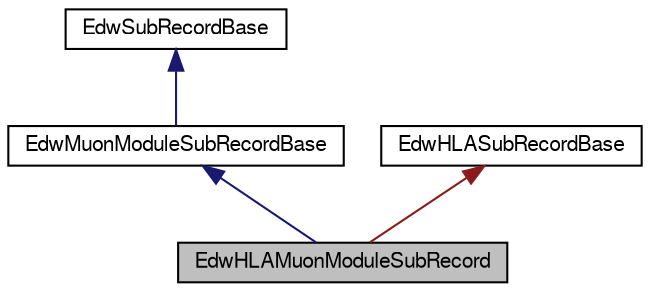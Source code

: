 digraph G
{
  edge [fontname="FreeSans",fontsize="10",labelfontname="FreeSans",labelfontsize="10"];
  node [fontname="FreeSans",fontsize="10",shape=record];
  Node1 [label="EdwHLAMuonModuleSubRecord",height=0.2,width=0.4,color="black", fillcolor="grey75", style="filled" fontcolor="black"];
  Node2 -> Node1 [dir=back,color="midnightblue",fontsize="10",style="solid"];
  Node2 [label="EdwMuonModuleSubRecordBase",height=0.2,width=0.4,color="black", fillcolor="white", style="filled",URL="$class_edw_muon_module_sub_record_base.html"];
  Node3 -> Node2 [dir=back,color="midnightblue",fontsize="10",style="solid"];
  Node3 [label="EdwSubRecordBase",height=0.2,width=0.4,color="black", fillcolor="white", style="filled",URL="$class_edw_sub_record_base.html"];
  Node4 -> Node1 [dir=back,color="firebrick4",fontsize="10",style="solid"];
  Node4 [label="EdwHLASubRecordBase",height=0.2,width=0.4,color="black", fillcolor="white", style="filled",URL="$class_edw_h_l_a_sub_record_base.html"];
}
